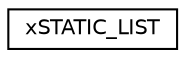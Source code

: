 digraph "Graphical Class Hierarchy"
{
  edge [fontname="Helvetica",fontsize="10",labelfontname="Helvetica",labelfontsize="10"];
  node [fontname="Helvetica",fontsize="10",shape=record];
  rankdir="LR";
  Node1 [label="xSTATIC_LIST",height=0.2,width=0.4,color="black", fillcolor="white", style="filled",URL="$d3/d21/structxSTATIC__LIST.html"];
}
